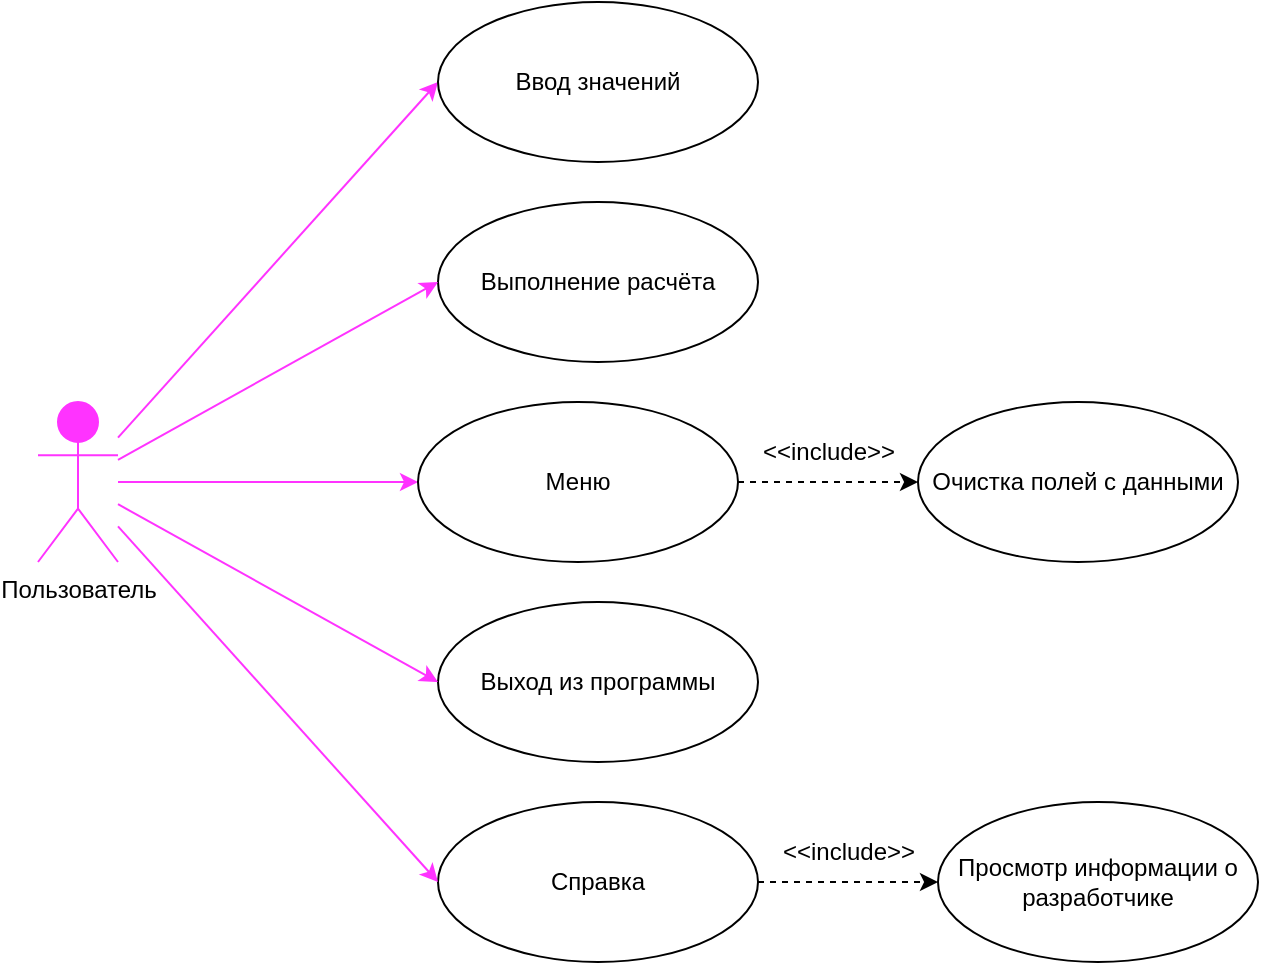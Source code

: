 <mxfile version="24.2.7" type="device">
  <diagram name="Page-1" id="bc0d4WvGi5ooTYeeZvm4">
    <mxGraphModel dx="1172" dy="714" grid="1" gridSize="10" guides="1" tooltips="1" connect="1" arrows="1" fold="1" page="1" pageScale="1" pageWidth="827" pageHeight="1169" math="0" shadow="0">
      <root>
        <mxCell id="0" />
        <mxCell id="1" parent="0" />
        <mxCell id="wmPDZVv4ZlPU2JOkzlGE-28" style="rounded=0;orthogonalLoop=1;jettySize=auto;html=1;entryX=0;entryY=0.5;entryDx=0;entryDy=0;strokeColor=#FF33FF;" edge="1" parent="1" source="wmPDZVv4ZlPU2JOkzlGE-1" target="wmPDZVv4ZlPU2JOkzlGE-2">
          <mxGeometry relative="1" as="geometry" />
        </mxCell>
        <mxCell id="wmPDZVv4ZlPU2JOkzlGE-1" value="Пользователь" style="shape=umlActor;verticalLabelPosition=bottom;verticalAlign=top;html=1;outlineConnect=0;fillColor=#FF33FF;strokeColor=#FF33FF;" vertex="1" parent="1">
          <mxGeometry x="170" y="320" width="40" height="80" as="geometry" />
        </mxCell>
        <mxCell id="wmPDZVv4ZlPU2JOkzlGE-2" value="Ввод значений" style="ellipse;whiteSpace=wrap;html=1;" vertex="1" parent="1">
          <mxGeometry x="370" y="120" width="160" height="80" as="geometry" />
        </mxCell>
        <mxCell id="wmPDZVv4ZlPU2JOkzlGE-3" value="Выполнение расчёта" style="ellipse;whiteSpace=wrap;html=1;" vertex="1" parent="1">
          <mxGeometry x="370" y="220" width="160" height="80" as="geometry" />
        </mxCell>
        <mxCell id="wmPDZVv4ZlPU2JOkzlGE-4" value="Очистка полей с данными" style="ellipse;whiteSpace=wrap;html=1;" vertex="1" parent="1">
          <mxGeometry x="610" y="320" width="160" height="80" as="geometry" />
        </mxCell>
        <mxCell id="wmPDZVv4ZlPU2JOkzlGE-5" value="Выход из программы" style="ellipse;whiteSpace=wrap;html=1;" vertex="1" parent="1">
          <mxGeometry x="370" y="420" width="160" height="80" as="geometry" />
        </mxCell>
        <mxCell id="wmPDZVv4ZlPU2JOkzlGE-7" value="Просмотр информации о разработчике" style="ellipse;whiteSpace=wrap;html=1;" vertex="1" parent="1">
          <mxGeometry x="620" y="520" width="160" height="80" as="geometry" />
        </mxCell>
        <mxCell id="wmPDZVv4ZlPU2JOkzlGE-9" style="rounded=0;orthogonalLoop=1;jettySize=auto;html=1;entryX=0;entryY=0.5;entryDx=0;entryDy=0;fillColor=#d5e8d4;strokeColor=#FF33FF;" edge="1" parent="1" source="wmPDZVv4ZlPU2JOkzlGE-1" target="wmPDZVv4ZlPU2JOkzlGE-3">
          <mxGeometry relative="1" as="geometry">
            <mxPoint x="220" y="337" as="sourcePoint" />
            <mxPoint x="380" y="70" as="targetPoint" />
          </mxGeometry>
        </mxCell>
        <mxCell id="wmPDZVv4ZlPU2JOkzlGE-11" style="rounded=0;orthogonalLoop=1;jettySize=auto;html=1;entryX=0;entryY=0.5;entryDx=0;entryDy=0;fillColor=#d5e8d4;strokeColor=#FF33FF;" edge="1" parent="1" source="wmPDZVv4ZlPU2JOkzlGE-1" target="wmPDZVv4ZlPU2JOkzlGE-5">
          <mxGeometry relative="1" as="geometry">
            <mxPoint x="220" y="363" as="sourcePoint" />
            <mxPoint x="380" y="310" as="targetPoint" />
          </mxGeometry>
        </mxCell>
        <mxCell id="wmPDZVv4ZlPU2JOkzlGE-17" style="rounded=0;orthogonalLoop=1;jettySize=auto;html=1;entryX=0;entryY=0.5;entryDx=0;entryDy=0;strokeColor=#FF33FF;" edge="1" parent="1" source="wmPDZVv4ZlPU2JOkzlGE-1" target="wmPDZVv4ZlPU2JOkzlGE-21">
          <mxGeometry relative="1" as="geometry">
            <mxPoint x="220" y="391" as="sourcePoint" />
            <mxPoint x="380" y="555" as="targetPoint" />
          </mxGeometry>
        </mxCell>
        <mxCell id="wmPDZVv4ZlPU2JOkzlGE-21" value="Меню" style="ellipse;whiteSpace=wrap;html=1;" vertex="1" parent="1">
          <mxGeometry x="360" y="320" width="160" height="80" as="geometry" />
        </mxCell>
        <mxCell id="wmPDZVv4ZlPU2JOkzlGE-24" style="edgeStyle=orthogonalEdgeStyle;rounded=0;orthogonalLoop=1;jettySize=auto;html=1;entryX=0;entryY=0.5;entryDx=0;entryDy=0;dashed=1;" edge="1" parent="1" source="wmPDZVv4ZlPU2JOkzlGE-22" target="wmPDZVv4ZlPU2JOkzlGE-7">
          <mxGeometry relative="1" as="geometry">
            <mxPoint x="620" y="560" as="targetPoint" />
          </mxGeometry>
        </mxCell>
        <mxCell id="wmPDZVv4ZlPU2JOkzlGE-22" value="Справка" style="ellipse;whiteSpace=wrap;html=1;" vertex="1" parent="1">
          <mxGeometry x="370" y="520" width="160" height="80" as="geometry" />
        </mxCell>
        <mxCell id="wmPDZVv4ZlPU2JOkzlGE-23" style="rounded=0;orthogonalLoop=1;jettySize=auto;html=1;entryX=0;entryY=0.5;entryDx=0;entryDy=0;strokeColor=#FF33FF;" edge="1" parent="1" source="wmPDZVv4ZlPU2JOkzlGE-1" target="wmPDZVv4ZlPU2JOkzlGE-22">
          <mxGeometry relative="1" as="geometry">
            <mxPoint x="220" y="403" as="sourcePoint" />
            <mxPoint x="380" y="670" as="targetPoint" />
          </mxGeometry>
        </mxCell>
        <mxCell id="wmPDZVv4ZlPU2JOkzlGE-25" value="&amp;lt;&amp;lt;include&amp;gt;&amp;gt;" style="text;html=1;align=center;verticalAlign=middle;resizable=0;points=[];autosize=1;strokeColor=none;fillColor=none;" vertex="1" parent="1">
          <mxGeometry x="530" y="530" width="90" height="30" as="geometry" />
        </mxCell>
        <mxCell id="wmPDZVv4ZlPU2JOkzlGE-29" style="edgeStyle=orthogonalEdgeStyle;rounded=0;orthogonalLoop=1;jettySize=auto;html=1;entryX=0;entryY=0.5;entryDx=0;entryDy=0;dashed=1;" edge="1" parent="1">
          <mxGeometry relative="1" as="geometry">
            <mxPoint x="520" y="360" as="sourcePoint" />
            <mxPoint x="610" y="360" as="targetPoint" />
          </mxGeometry>
        </mxCell>
        <mxCell id="wmPDZVv4ZlPU2JOkzlGE-30" value="&amp;lt;&amp;lt;include&amp;gt;&amp;gt;" style="text;html=1;align=center;verticalAlign=middle;resizable=0;points=[];autosize=1;strokeColor=none;fillColor=none;" vertex="1" parent="1">
          <mxGeometry x="520" y="330" width="90" height="30" as="geometry" />
        </mxCell>
      </root>
    </mxGraphModel>
  </diagram>
</mxfile>
